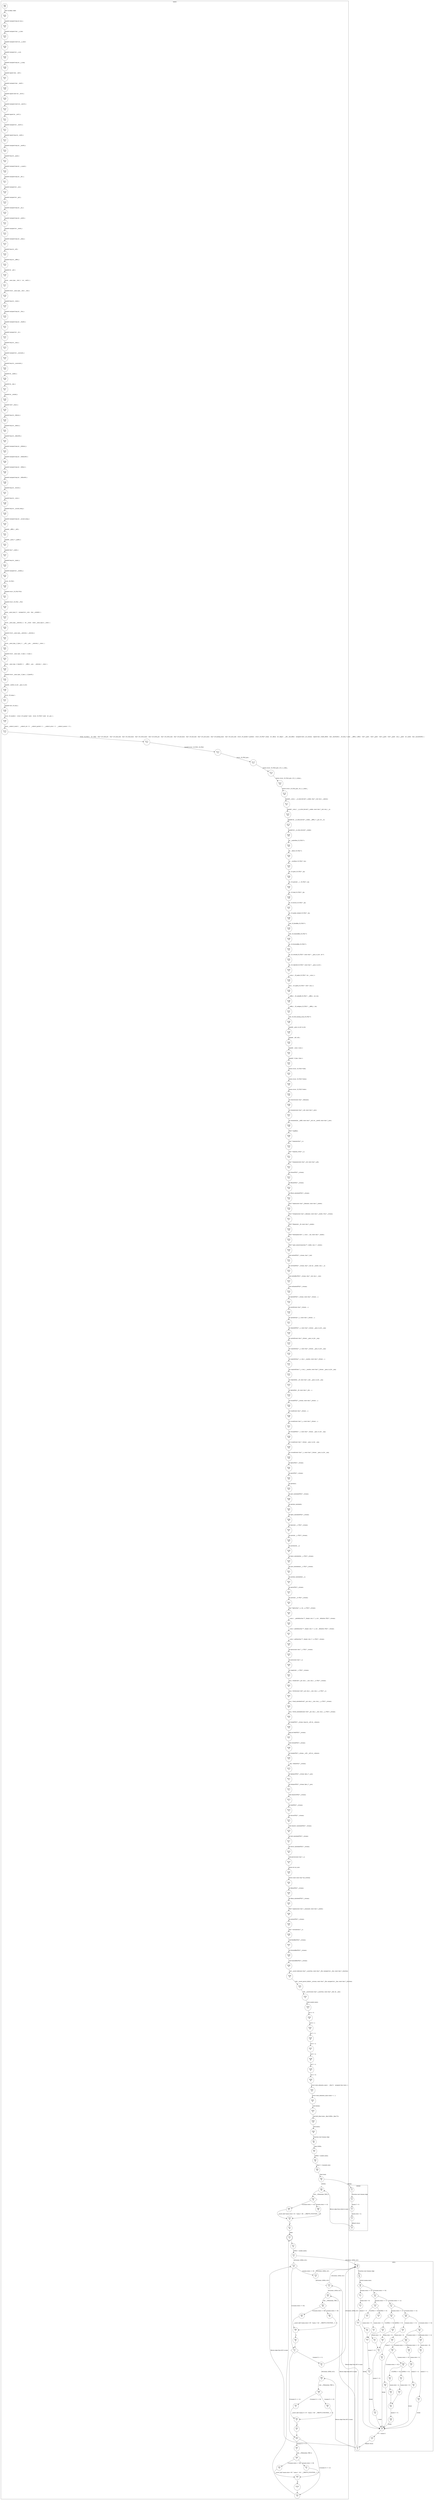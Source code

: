 digraph CFA {
60 [shape="circle" label="N60\n244"]
101 [shape="circle" label="N101\n243"]
102 [shape="circle" label="N102\n242"]
103 [shape="circle" label="N103\n241"]
104 [shape="circle" label="N104\n240"]
105 [shape="circle" label="N105\n239"]
106 [shape="circle" label="N106\n238"]
107 [shape="circle" label="N107\n237"]
108 [shape="circle" label="N108\n236"]
109 [shape="circle" label="N109\n235"]
110 [shape="circle" label="N110\n234"]
111 [shape="circle" label="N111\n233"]
112 [shape="circle" label="N112\n232"]
113 [shape="circle" label="N113\n231"]
114 [shape="circle" label="N114\n230"]
115 [shape="circle" label="N115\n229"]
116 [shape="circle" label="N116\n228"]
117 [shape="circle" label="N117\n227"]
118 [shape="circle" label="N118\n226"]
119 [shape="circle" label="N119\n225"]
120 [shape="circle" label="N120\n224"]
121 [shape="circle" label="N121\n223"]
122 [shape="circle" label="N122\n222"]
123 [shape="circle" label="N123\n221"]
124 [shape="circle" label="N124\n220"]
125 [shape="circle" label="N125\n219"]
126 [shape="circle" label="N126\n218"]
127 [shape="circle" label="N127\n217"]
128 [shape="circle" label="N128\n216"]
129 [shape="circle" label="N129\n215"]
130 [shape="circle" label="N130\n214"]
131 [shape="circle" label="N131\n213"]
132 [shape="circle" label="N132\n212"]
133 [shape="circle" label="N133\n211"]
134 [shape="circle" label="N134\n210"]
135 [shape="circle" label="N135\n209"]
136 [shape="circle" label="N136\n208"]
137 [shape="circle" label="N137\n207"]
138 [shape="circle" label="N138\n206"]
139 [shape="circle" label="N139\n205"]
140 [shape="circle" label="N140\n204"]
141 [shape="circle" label="N141\n203"]
142 [shape="circle" label="N142\n202"]
143 [shape="circle" label="N143\n201"]
144 [shape="circle" label="N144\n200"]
145 [shape="circle" label="N145\n199"]
146 [shape="circle" label="N146\n198"]
147 [shape="circle" label="N147\n197"]
148 [shape="circle" label="N148\n196"]
149 [shape="circle" label="N149\n195"]
150 [shape="circle" label="N150\n194"]
151 [shape="circle" label="N151\n193"]
152 [shape="circle" label="N152\n192"]
153 [shape="circle" label="N153\n191"]
154 [shape="circle" label="N154\n190"]
155 [shape="circle" label="N155\n189"]
156 [shape="circle" label="N156\n188"]
157 [shape="circle" label="N157\n187"]
158 [shape="circle" label="N158\n186"]
159 [shape="circle" label="N159\n185"]
160 [shape="circle" label="N160\n184"]
161 [shape="circle" label="N161\n183"]
162 [shape="circle" label="N162\n182"]
163 [shape="circle" label="N163\n181"]
164 [shape="circle" label="N164\n180"]
165 [shape="circle" label="N165\n179"]
166 [shape="circle" label="N166\n178"]
167 [shape="circle" label="N167\n177"]
168 [shape="circle" label="N168\n176"]
169 [shape="circle" label="N169\n175"]
170 [shape="circle" label="N170\n174"]
171 [shape="circle" label="N171\n173"]
172 [shape="circle" label="N172\n172"]
173 [shape="circle" label="N173\n171"]
174 [shape="circle" label="N174\n170"]
175 [shape="circle" label="N175\n169"]
176 [shape="circle" label="N176\n168"]
177 [shape="circle" label="N177\n167"]
178 [shape="circle" label="N178\n166"]
179 [shape="circle" label="N179\n165"]
180 [shape="circle" label="N180\n164"]
181 [shape="circle" label="N181\n163"]
182 [shape="circle" label="N182\n162"]
183 [shape="circle" label="N183\n161"]
184 [shape="circle" label="N184\n160"]
185 [shape="circle" label="N185\n159"]
186 [shape="circle" label="N186\n158"]
187 [shape="circle" label="N187\n157"]
188 [shape="circle" label="N188\n156"]
189 [shape="circle" label="N189\n155"]
190 [shape="circle" label="N190\n154"]
191 [shape="circle" label="N191\n153"]
192 [shape="circle" label="N192\n152"]
193 [shape="circle" label="N193\n151"]
194 [shape="circle" label="N194\n150"]
195 [shape="circle" label="N195\n149"]
196 [shape="circle" label="N196\n148"]
197 [shape="circle" label="N197\n147"]
198 [shape="circle" label="N198\n146"]
199 [shape="circle" label="N199\n145"]
200 [shape="circle" label="N200\n144"]
201 [shape="circle" label="N201\n143"]
202 [shape="circle" label="N202\n142"]
203 [shape="circle" label="N203\n141"]
204 [shape="circle" label="N204\n140"]
205 [shape="circle" label="N205\n139"]
206 [shape="circle" label="N206\n138"]
207 [shape="circle" label="N207\n137"]
208 [shape="circle" label="N208\n136"]
209 [shape="circle" label="N209\n135"]
210 [shape="circle" label="N210\n134"]
211 [shape="circle" label="N211\n133"]
212 [shape="circle" label="N212\n132"]
213 [shape="circle" label="N213\n131"]
214 [shape="circle" label="N214\n130"]
215 [shape="circle" label="N215\n129"]
216 [shape="circle" label="N216\n128"]
217 [shape="circle" label="N217\n127"]
218 [shape="circle" label="N218\n126"]
219 [shape="circle" label="N219\n125"]
220 [shape="circle" label="N220\n124"]
221 [shape="circle" label="N221\n123"]
222 [shape="circle" label="N222\n122"]
223 [shape="circle" label="N223\n121"]
224 [shape="circle" label="N224\n120"]
225 [shape="circle" label="N225\n119"]
226 [shape="circle" label="N226\n118"]
227 [shape="circle" label="N227\n117"]
228 [shape="circle" label="N228\n116"]
229 [shape="circle" label="N229\n115"]
230 [shape="circle" label="N230\n114"]
231 [shape="circle" label="N231\n113"]
232 [shape="circle" label="N232\n112"]
233 [shape="circle" label="N233\n111"]
234 [shape="circle" label="N234\n110"]
235 [shape="circle" label="N235\n109"]
236 [shape="circle" label="N236\n108"]
237 [shape="circle" label="N237\n107"]
238 [shape="circle" label="N238\n106"]
239 [shape="circle" label="N239\n105"]
240 [shape="circle" label="N240\n104"]
241 [shape="circle" label="N241\n103"]
242 [shape="circle" label="N242\n102"]
243 [shape="circle" label="N243\n101"]
244 [shape="circle" label="N244\n100"]
245 [shape="circle" label="N245\n99"]
246 [shape="circle" label="N246\n98"]
247 [shape="circle" label="N247\n97"]
248 [shape="circle" label="N248\n96"]
249 [shape="circle" label="N249\n95"]
250 [shape="circle" label="N250\n94"]
251 [shape="circle" label="N251\n93"]
252 [shape="circle" label="N252\n92"]
253 [shape="circle" label="N253\n91"]
254 [shape="circle" label="N254\n90"]
255 [shape="circle" label="N255\n89"]
256 [shape="circle" label="N256\n88"]
257 [shape="circle" label="N257\n87"]
258 [shape="circle" label="N258\n86"]
259 [shape="circle" label="N259\n85"]
260 [shape="circle" label="N260\n84"]
261 [shape="circle" label="N261\n83"]
262 [shape="circle" label="N262\n82"]
263 [shape="circle" label="N263\n81"]
264 [shape="circle" label="N264\n80"]
265 [shape="circle" label="N265\n79"]
266 [shape="circle" label="N266\n78"]
267 [shape="circle" label="N267\n77"]
268 [shape="circle" label="N268\n76"]
269 [shape="circle" label="N269\n75"]
270 [shape="circle" label="N270\n74"]
271 [shape="circle" label="N271\n73"]
272 [shape="circle" label="N272\n72"]
273 [shape="circle" label="N273\n71"]
274 [shape="circle" label="N274\n70"]
275 [shape="circle" label="N275\n69"]
276 [shape="circle" label="N276\n68"]
277 [shape="circle" label="N277\n67"]
278 [shape="circle" label="N278\n66"]
279 [shape="circle" label="N279\n65"]
280 [shape="circle" label="N280\n64"]
281 [shape="circle" label="N281\n63"]
282 [shape="circle" label="N282\n62"]
283 [shape="circle" label="N283\n61"]
284 [shape="circle" label="N284\n60"]
285 [shape="circle" label="N285\n59"]
286 [shape="circle" label="N286\n58"]
287 [shape="circle" label="N287\n57"]
288 [shape="circle" label="N288\n56"]
289 [shape="circle" label="N289\n55"]
290 [shape="circle" label="N290\n54"]
291 [shape="circle" label="N291\n53"]
292 [shape="circle" label="N292\n52"]
293 [shape="circle" label="N293\n51"]
294 [shape="circle" label="N294\n50"]
295 [shape="circle" label="N295\n49"]
296 [shape="circle" label="N296\n48"]
297 [shape="circle" label="N297\n47"]
298 [shape="circle" label="N298\n46"]
299 [shape="circle" label="N299\n45"]
300 [shape="circle" label="N300\n44"]
301 [shape="circle" label="N301\n43"]
302 [shape="circle" label="N302\n42"]
303 [shape="circle" label="N303\n41"]
304 [shape="circle" label="N304\n40"]
305 [shape="circle" label="N305\n39"]
61 [shape="circle" label="N61\n38"]
62 [shape="circle" label="N62\n37"]
63 [shape="circle" label="N63\n36"]
64 [shape="circle" label="N64\n35"]
65 [shape="circle" label="N65\n34"]
1 [shape="circle" label="N1\n4"]
2 [shape="circle" label="N2\n3"]
3 [shape="circle" label="N3\n2"]
4 [shape="circle" label="N4\n1"]
0 [shape="circle" label="N0\n0"]
66 [shape="circle" label="N66\n33"]
67 [shape="diamond" label="N67\n32"]
69 [shape="circle" label="N69\n31"]
70 [shape="circle" label="N70\n29"]
71 [shape="circle" label="N71\n28"]
72 [shape="doublecircle" label="N72\n27"]
73 [shape="circle" label="N73\n26"]
75 [shape="circle" label="N75\n25"]
6 [shape="circle" label="N6\n45"]
7 [shape="circle" label="N7\n44"]
8 [shape="diamond" label="N8\n43"]
12 [shape="diamond" label="N12\n42"]
17 [shape="diamond" label="N17\n41"]
26 [shape="diamond" label="N26\n40"]
35 [shape="diamond" label="N35\n39"]
40 [shape="diamond" label="N40\n38"]
45 [shape="diamond" label="N45\n37"]
50 [shape="circle" label="N50\n36"]
9 [shape="circle" label="N9\n2"]
58 [shape="circle" label="N58\n1"]
5 [shape="circle" label="N5\n0"]
80 [shape="circle" label="N80\n21"]
81 [shape="diamond" label="N81\n20"]
83 [shape="circle" label="N83\n19"]
84 [shape="circle" label="N84\n17"]
85 [shape="circle" label="N85\n16"]
77 [shape="diamond" label="N77\n15"]
86 [shape="diamond" label="N86\n7"]
94 [shape="circle" label="N94\n0"]
95 [shape="circle" label="N95\n6"]
96 [shape="diamond" label="N96\n5"]
98 [shape="circle" label="N98\n4"]
99 [shape="circle" label="N99\n2"]
100 [shape="circle" label="N100\n1"]
97 [shape="circle" label="N97\n3"]
87 [shape="circle" label="N87\n14"]
88 [shape="circle" label="N88\n13"]
89 [shape="diamond" label="N89\n12"]
91 [shape="circle" label="N91\n11"]
92 [shape="circle" label="N92\n9"]
93 [shape="circle" label="N93\n8"]
90 [shape="circle" label="N90\n10"]
82 [shape="circle" label="N82\n18"]
79 [shape="circle" label="N79\n22"]
76 [shape="diamond" label="N76\n24"]
78 [shape="circle" label="N78\n23"]
49 [shape="diamond" label="N49\n35"]
53 [shape="circle" label="N53\n34"]
55 [shape="circle" label="N55\n33"]
51 [shape="circle" label="N51\n30"]
56 [shape="circle" label="N56\n29"]
52 [shape="circle" label="N52\n32"]
54 [shape="circle" label="N54\n31"]
44 [shape="circle" label="N44\n28"]
46 [shape="circle" label="N46\n27"]
47 [shape="circle" label="N47\n26"]
39 [shape="circle" label="N39\n25"]
41 [shape="circle" label="N41\n24"]
42 [shape="circle" label="N42\n23"]
34 [shape="circle" label="N34\n22"]
36 [shape="circle" label="N36\n21"]
37 [shape="circle" label="N37\n20"]
25 [shape="diamond" label="N25\n19"]
29 [shape="circle" label="N29\n18"]
31 [shape="circle" label="N31\n17"]
27 [shape="circle" label="N27\n14"]
32 [shape="circle" label="N32\n13"]
28 [shape="circle" label="N28\n16"]
30 [shape="circle" label="N30\n15"]
16 [shape="diamond" label="N16\n12"]
20 [shape="circle" label="N20\n11"]
22 [shape="circle" label="N22\n10"]
18 [shape="circle" label="N18\n7"]
23 [shape="circle" label="N23\n6"]
19 [shape="circle" label="N19\n9"]
21 [shape="circle" label="N21\n8"]
11 [shape="circle" label="N11\n5"]
13 [shape="circle" label="N13\n4"]
14 [shape="circle" label="N14\n3"]
68 [shape="circle" label="N68\n30"]
node [shape="circle"]
subgraph cluster_b02 {
label="b02()"
6 -> 7 [label="Function start dummy edge"]
7 -> 8 [label="switch (smain.stato)"]
8 -> 11 [label="[(smain.stato) == 0]"]
8 -> 12 [label="[!((smain.stato) == 0)]"]
12 -> 16 [label="[(smain.stato) == 1]"]
12 -> 17 [label="[!((smain.stato) == 1)]"]
17 -> 25 [label="[(smain.stato) == 2]"]
17 -> 26 [label="[!((smain.stato) == 2)]"]
26 -> 34 [label="[(smain.stato) == 3]"]
26 -> 35 [label="[!((smain.stato) == 3)]"]
35 -> 39 [label="[(smain.stato) == 4]"]
35 -> 40 [label="[!((smain.stato) == 4)]"]
40 -> 44 [label="[(smain.stato) == 5]"]
40 -> 45 [label="[!((smain.stato) == 5)]"]
45 -> 49 [label="[(smain.stato) == 6]"]
45 -> 50 [label="[!((smain.stato) == 6)]"]
50 -> 9 [label=""]
9 -> 58 [label="*U = smain.U;"]
58 -> 5 [label="default return"]
49 -> 52 [label="[LINEA == 0]"]
49 -> 53 [label="[!(LINEA == 0)]"]
53 -> 55 [label="smain.stato = A;"]
55 -> 51 [label=""]
51 -> 56 [label="smain.U = 0;"]
56 -> 9 [label="break"]
52 -> 54 [label="smain.stato = E;"]
54 -> 51 [label=""]
44 -> 46 [label="smain.stato = G;"]
46 -> 47 [label="smain.U = 0;"]
47 -> 9 [label="break"]
39 -> 41 [label="smain.stato = B;"]
41 -> 42 [label="smain.U = 1;"]
42 -> 9 [label="break"]
34 -> 36 [label="smain.stato = E;"]
36 -> 37 [label="smain.U = 0;"]
37 -> 9 [label="break"]
25 -> 28 [label="[LINEA == 0]"]
25 -> 29 [label="[!(LINEA == 0)]"]
29 -> 31 [label="smain.stato = G;"]
31 -> 27 [label=""]
27 -> 32 [label="smain.U = 0;"]
32 -> 9 [label="break"]
28 -> 30 [label="smain.stato = D;"]
30 -> 27 [label=""]
16 -> 19 [label="[LINEA == 0]"]
16 -> 20 [label="[!(LINEA == 0)]"]
20 -> 22 [label="smain.stato = F;"]
22 -> 18 [label=""]
18 -> 23 [label="smain.U = 0;"]
23 -> 9 [label="break"]
19 -> 21 [label="smain.stato = C;"]
21 -> 18 [label=""]
11 -> 13 [label="smain.stato = B;"]
13 -> 14 [label="smain.U = 0;"]
14 -> 9 [label="break"]}
subgraph cluster_initial {
label="initial()"
1 -> 2 [label="Function start dummy edge"]
2 -> 3 [label="smain.U = 0;"]
3 -> 4 [label="smain.stato = A;"]
4 -> 0 [label="default return"]}
subgraph cluster_main {
label="main()"
60 -> 101 [label="INIT GLOBAL VARS"]
101 -> 102 [label="typedef unsigned long int size_t;"]
102 -> 103 [label="typedef unsigned char __u_char;"]
103 -> 104 [label="typedef unsigned short int __u_short;"]
104 -> 105 [label="typedef unsigned int __u_int;"]
105 -> 106 [label="typedef unsigned long int __u_long;"]
106 -> 107 [label="typedef signed char __int8_t;"]
107 -> 108 [label="typedef unsigned char __uint8_t;"]
108 -> 109 [label="typedef signed short int __int16_t;"]
109 -> 110 [label="typedef unsigned short int __uint16_t;"]
110 -> 111 [label="typedef signed int __int32_t;"]
111 -> 112 [label="typedef unsigned int __uint32_t;"]
112 -> 113 [label="typedef signed long int __int64_t;"]
113 -> 114 [label="typedef unsigned long int __uint64_t;"]
114 -> 115 [label="typedef long int __quad_t;"]
115 -> 116 [label="typedef unsigned long int __u_quad_t;"]
116 -> 117 [label="typedef unsigned long int __dev_t;"]
117 -> 118 [label="typedef unsigned int __uid_t;"]
118 -> 119 [label="typedef unsigned int __gid_t;"]
119 -> 120 [label="typedef unsigned long int __ino_t;"]
120 -> 121 [label="typedef unsigned long int __ino64_t;"]
121 -> 122 [label="typedef unsigned int __mode_t;"]
122 -> 123 [label="typedef unsigned long int __nlink_t;"]
123 -> 124 [label="typedef long int __off_t;"]
124 -> 125 [label="typedef long int __off64_t;"]
125 -> 126 [label="typedef int __pid_t;"]
126 -> 127 [label="struct __anon_type___fsid_t {   int __val[2]; } ;"]
127 -> 128 [label="typedef struct __anon_type___fsid_t __fsid_t;"]
128 -> 129 [label="typedef long int __clock_t;"]
129 -> 130 [label="typedef unsigned long int __rlim_t;"]
130 -> 131 [label="typedef unsigned long int __rlim64_t;"]
131 -> 132 [label="typedef unsigned int __id_t;"]
132 -> 133 [label="typedef long int __time_t;"]
133 -> 134 [label="typedef unsigned int __useconds_t;"]
134 -> 135 [label="typedef long int __suseconds_t;"]
135 -> 136 [label="typedef int __daddr_t;"]
136 -> 137 [label="typedef int __key_t;"]
137 -> 138 [label="typedef int __clockid_t;"]
138 -> 139 [label="typedef void *__timer_t;"]
139 -> 140 [label="typedef long int __blksize_t;"]
140 -> 141 [label="typedef long int __blkcnt_t;"]
141 -> 142 [label="typedef long int __blkcnt64_t;"]
142 -> 143 [label="typedef unsigned long int __fsblkcnt_t;"]
143 -> 144 [label="typedef unsigned long int __fsblkcnt64_t;"]
144 -> 145 [label="typedef unsigned long int __fsfilcnt_t;"]
145 -> 146 [label="typedef unsigned long int __fsfilcnt64_t;"]
146 -> 147 [label="typedef long int __fsword_t;"]
147 -> 148 [label="typedef long int __ssize_t;"]
148 -> 149 [label="typedef long int __syscall_slong_t;"]
149 -> 150 [label="typedef unsigned long int __syscall_ulong_t;"]
150 -> 151 [label="typedef __off64_t __loff_t;"]
151 -> 152 [label="typedef __quad_t *__qaddr_t;"]
152 -> 153 [label="typedef char *__caddr_t;"]
153 -> 154 [label="typedef long int __intptr_t;"]
154 -> 155 [label="typedef unsigned int __socklen_t;"]
155 -> 156 [label="struct _IO_FILE ;"]
156 -> 157 [label="typedef struct _IO_FILE FILE;"]
157 -> 158 [label="typedef struct _IO_FILE __FILE;"]
158 -> 159 [label="union __anon_type_0 {   unsigned int __wch;   char __wchb[4]; } ;"]
159 -> 160 [label="struct __anon_type___mbstate_t {   int __count;   union __anon_type_0 __value; } ;"]
160 -> 161 [label="typedef struct __anon_type___mbstate_t __mbstate_t;"]
161 -> 162 [label="struct __anon_type__G_fpos_t {   __off_t __pos;   __mbstate_t __state; } ;"]
162 -> 163 [label="typedef struct __anon_type__G_fpos_t _G_fpos_t;"]
163 -> 164 [label="struct __anon_type__G_fpos64_t {   __off64_t __pos;   __mbstate_t __state; } ;"]
164 -> 165 [label="typedef struct __anon_type__G_fpos_t _G_fpos64_t;"]
165 -> 166 [label="typedef __builtin_va_list __gnuc_va_list;"]
166 -> 167 [label="struct _IO_jump_t ;"]
167 -> 168 [label="typedef void _IO_lock_t;"]
168 -> 169 [label="struct _IO_marker {   struct _IO_marker *_next;   struct _IO_FILE *_sbuf;   int _pos; } ;"]
169 -> 170 [label="enum __codecvt_result {   __codecvt_ok = 0,   __codecvt_partial = 1,   __codecvt_error = 2,   __codecvt_noconv = 3 } ;"]
170 -> 171 [label="struct _IO_FILE {   int _flags;   char *_IO_read_ptr;   char *_IO_read_end;   char *_IO_read_base;   char *_IO_write_base;   char *_IO_write_ptr;   char *_IO_write_end;   char *_IO_buf_base;   char *_IO_buf_end;   char *_IO_save_base;   char *_IO_backup_base;   char *_IO_save_end;   struct _IO_marker *_markers;   struct _IO_FILE *_chain;   int _fileno;   int _flags2;   __off_t _old_offset;   unsigned short _cur_column;   signed char _vtable_offset;   char _shortbuf[1];   _IO_lock_t *_lock;   __off64_t _offset;   void *__pad1;   void *__pad2;   void *__pad3;   void *__pad4;   size_t __pad5;   int _mode;   char _unused2[40]; } ;"]
171 -> 172 [label="typedef struct _IO_FILE _IO_FILE;"]
172 -> 173 [label="struct _IO_FILE_plus ;"]
173 -> 174 [label="extern struct _IO_FILE_plus _IO_2_1_stdin_;"]
174 -> 175 [label="extern struct _IO_FILE_plus _IO_2_1_stdout_;"]
175 -> 176 [label="extern struct _IO_FILE_plus _IO_2_1_stderr_;"]
176 -> 177 [label="typedef __ssize_t  __io_read_fn(void *__cookie, char *__buf, size_t __nbytes);"]
177 -> 178 [label="typedef __ssize_t  __io_write_fn(void *__cookie, const char *__buf, size_t __n);"]
178 -> 179 [label="typedef int __io_seek_fn(void *__cookie, __off64_t *__pos, int __w);"]
179 -> 180 [label="typedef int __io_close_fn(void *__cookie);"]
180 -> 181 [label="int __underflow(_IO_FILE *);"]
181 -> 182 [label="int __uflow(_IO_FILE *);"]
182 -> 183 [label="int __overflow(_IO_FILE *, int);"]
183 -> 184 [label="int _IO_getc(_IO_FILE *__fp);"]
184 -> 185 [label="int _IO_putc(int __c, _IO_FILE *__fp);"]
185 -> 186 [label="int _IO_feof(_IO_FILE *__fp);"]
186 -> 187 [label="int _IO_ferror(_IO_FILE *__fp);"]
187 -> 188 [label="int _IO_peekc_locked(_IO_FILE *__fp);"]
188 -> 189 [label="void _IO_flockfile(_IO_FILE *);"]
189 -> 190 [label="void _IO_funlockfile(_IO_FILE *);"]
190 -> 191 [label="int _IO_ftrylockfile(_IO_FILE *);"]
191 -> 192 [label="int _IO_vfscanf(_IO_FILE *, const char *, __gnuc_va_list , int *);"]
192 -> 193 [label="int _IO_vfprintf(_IO_FILE *, const char *, __gnuc_va_list );"]
193 -> 194 [label="__ssize_t  _IO_padn(_IO_FILE *, int, __ssize_t );"]
194 -> 195 [label="size_t  _IO_sgetn(_IO_FILE *, void *, size_t );"]
195 -> 196 [label="__off64_t  _IO_seekoff(_IO_FILE *, __off64_t , int, int);"]
196 -> 197 [label="__off64_t  _IO_seekpos(_IO_FILE *, __off64_t , int);"]
197 -> 198 [label="void _IO_free_backup_area(_IO_FILE *);"]
198 -> 199 [label="typedef __gnuc_va_list va_list;"]
199 -> 200 [label="typedef __off_t off_t;"]
200 -> 201 [label="typedef __ssize_t ssize_t;"]
201 -> 202 [label="typedef _G_fpos_t fpos_t;"]
202 -> 203 [label="extern struct _IO_FILE *stdin;"]
203 -> 204 [label="extern struct _IO_FILE *stdout;"]
204 -> 205 [label="extern struct _IO_FILE *stderr;"]
205 -> 206 [label="int remove(const char *__filename);"]
206 -> 207 [label="int rename(const char *__old, const char *__new);"]
207 -> 208 [label="int renameat(int __oldfd, const char *__old, int __newfd, const char *__new);"]
208 -> 209 [label="FILE * tmpfile();"]
209 -> 210 [label="char * tmpnam(char *__s);"]
210 -> 211 [label="char * tmpnam_r(char *__s);"]
211 -> 212 [label="char * tempnam(const char *__dir, const char *__pfx);"]
212 -> 213 [label="int fclose(FILE *__stream);"]
213 -> 214 [label="int fflush(FILE *__stream);"]
214 -> 215 [label="int fflush_unlocked(FILE *__stream);"]
215 -> 216 [label="FILE * fopen(const char *__filename, const char *__modes);"]
216 -> 217 [label="FILE * freopen(const char *__filename, const char *__modes, FILE *__stream);"]
217 -> 218 [label="FILE * fdopen(int __fd, const char *__modes);"]
218 -> 219 [label="FILE * fmemopen(void *__s, size_t __len, const char *__modes);"]
219 -> 220 [label="FILE * open_memstream(char **__bufloc, size_t *__sizeloc);"]
220 -> 221 [label="void setbuf(FILE *__stream, char *__buf);"]
221 -> 222 [label="int setvbuf(FILE *__stream, char *__buf, int __modes, size_t __n);"]
222 -> 223 [label="void setbuffer(FILE *__stream, char *__buf, size_t __size);"]
223 -> 224 [label="void setlinebuf(FILE *__stream);"]
224 -> 225 [label="int fprintf(FILE *__stream, const char *__format, ...);"]
225 -> 226 [label="int printf(const char *__format, ...);"]
226 -> 227 [label="int sprintf(char *__s, const char *__format, ...);"]
227 -> 228 [label="int vfprintf(FILE *__s, const char *__format, __gnuc_va_list __arg);"]
228 -> 229 [label="int vprintf(const char *__format, __gnuc_va_list __arg);"]
229 -> 230 [label="int vsprintf(char *__s, const char *__format, __gnuc_va_list __arg);"]
230 -> 231 [label="int snprintf(char *__s, size_t __maxlen, const char *__format, ...);"]
231 -> 232 [label="int vsnprintf(char *__s, size_t __maxlen, const char *__format, __gnuc_va_list __arg);"]
232 -> 233 [label="int vdprintf(int __fd, const char *__fmt, __gnuc_va_list __arg);"]
233 -> 234 [label="int dprintf(int __fd, const char *__fmt, ...);"]
234 -> 235 [label="int fscanf(FILE *__stream, const char *__format, ...);"]
235 -> 236 [label="int scanf(const char *__format, ...);"]
236 -> 237 [label="int sscanf(const char *__s, const char *__format, ...);"]
237 -> 238 [label="int vfscanf(FILE *__s, const char *__format, __gnuc_va_list __arg);"]
238 -> 239 [label="int vscanf(const char *__format, __gnuc_va_list __arg);"]
239 -> 240 [label="int vsscanf(const char *__s, const char *__format, __gnuc_va_list __arg);"]
240 -> 241 [label="int fgetc(FILE *__stream);"]
241 -> 242 [label="int getc(FILE *__stream);"]
242 -> 243 [label="int getchar();"]
243 -> 244 [label="int getc_unlocked(FILE *__stream);"]
244 -> 245 [label="int getchar_unlocked();"]
245 -> 246 [label="int fgetc_unlocked(FILE *__stream);"]
246 -> 247 [label="int fputc(int __c, FILE *__stream);"]
247 -> 248 [label="int putc(int __c, FILE *__stream);"]
248 -> 249 [label="int putchar(int __c);"]
249 -> 250 [label="int fputc_unlocked(int __c, FILE *__stream);"]
250 -> 251 [label="int putc_unlocked(int __c, FILE *__stream);"]
251 -> 252 [label="int putchar_unlocked(int __c);"]
252 -> 253 [label="int getw(FILE *__stream);"]
253 -> 254 [label="int putw(int __w, FILE *__stream);"]
254 -> 255 [label="char * fgets(char *__s, int __n, FILE *__stream);"]
255 -> 256 [label="__ssize_t  __getdelim(char **__lineptr, size_t *__n, int __delimiter, FILE *__stream);"]
256 -> 257 [label="__ssize_t  getdelim(char **__lineptr, size_t *__n, int __delimiter, FILE *__stream);"]
257 -> 258 [label="__ssize_t  getline(char **__lineptr, size_t *__n, FILE *__stream);"]
258 -> 259 [label="int fputs(const char *__s, FILE *__stream);"]
259 -> 260 [label="int puts(const char *__s);"]
260 -> 261 [label="int ungetc(int __c, FILE *__stream);"]
261 -> 262 [label="size_t  fread(void *__ptr, size_t __size, size_t __n, FILE *__stream);"]
262 -> 263 [label="size_t  fwrite(const void *__ptr, size_t __size, size_t __n, FILE *__s);"]
263 -> 264 [label="size_t  fread_unlocked(void *__ptr, size_t __size, size_t __n, FILE *__stream);"]
264 -> 265 [label="size_t  fwrite_unlocked(const void *__ptr, size_t __size, size_t __n, FILE *__stream);"]
265 -> 266 [label="int fseek(FILE *__stream, long int __off, int __whence);"]
266 -> 267 [label="long int ftell(FILE *__stream);"]
267 -> 268 [label="void rewind(FILE *__stream);"]
268 -> 269 [label="int fseeko(FILE *__stream, __off_t __off, int __whence);"]
269 -> 270 [label="__off_t  ftello(FILE *__stream);"]
270 -> 271 [label="int fgetpos(FILE *__stream, fpos_t *__pos);"]
271 -> 272 [label="int fsetpos(FILE *__stream, fpos_t *__pos);"]
272 -> 273 [label="void clearerr(FILE *__stream);"]
273 -> 274 [label="int feof(FILE *__stream);"]
274 -> 275 [label="int ferror(FILE *__stream);"]
275 -> 276 [label="void clearerr_unlocked(FILE *__stream);"]
276 -> 277 [label="int feof_unlocked(FILE *__stream);"]
277 -> 278 [label="int ferror_unlocked(FILE *__stream);"]
278 -> 279 [label="void perror(const char *__s);"]
279 -> 280 [label="extern int sys_nerr;"]
280 -> 281 [label="extern const const char *sys_errlist[];"]
281 -> 282 [label="int fileno(FILE *__stream);"]
282 -> 283 [label="int fileno_unlocked(FILE *__stream);"]
283 -> 284 [label="FILE * popen(const char *__command, const char *__modes);"]
284 -> 285 [label="int pclose(FILE *__stream);"]
285 -> 286 [label="char * ctermid(char *__s);"]
286 -> 287 [label="void flockfile(FILE *__stream);"]
287 -> 288 [label="int ftrylockfile(FILE *__stream);"]
288 -> 289 [label="void funlockfile(FILE *__stream);"]
289 -> 290 [label="void __assert_fail(const char *__assertion, const char *__file, unsigned int __line, const char *__function);"]
290 -> 291 [label="void __assert_perror_fail(int __errnum, const char *__file, unsigned int __line, const char *__function);"]
291 -> 292 [label="void __assert(const char *__assertion, const char *__file, int __line);"]
292 -> 293 [label="_Bool nondet_bool();"]
293 -> 294 [label="int A = 0;"]
294 -> 295 [label="int B = 1;"]
295 -> 296 [label="int C = 2;"]
296 -> 297 [label="int D = 3;"]
297 -> 298 [label="int E = 4;"]
298 -> 299 [label="int F = 5;"]
299 -> 300 [label="int G = 6;"]
300 -> 301 [label="struct state_elements_main {   _Bool U;   unsigned char stato; } ;"]
301 -> 302 [label="struct state_elements_main smain = {  };"]
302 -> 303 [label="void initial();"]
303 -> 304 [label="void b02(_Bool clock, _Bool LINEA, _Bool *U);"]
304 -> 305 [label="void main();"]
305 -> 61 [label="Function start dummy edge"]
61 -> 62 [label="_Bool LINEA;"]
62 -> 63 [label="LINEA = nondet_bool();"]
63 -> 64 [label="_Bool U = &nondet_bool;"]
64 -> 65 [label="_Bool clock;"]
65 -> 66 [label="initial();" style="dotted" arrowhead="empty"]
66 -> 67 [label="void __CPAchecker_TMP_0;"]
67 -> 68 [label="[(smain.stato) == A]"]
67 -> 69 [label="[!((smain.stato) == A)]"]
69 -> 70 [label="__assert_fail(\"smain.stato==A\", \"main.c\", 86, \"__PRETTY_FUNCTION__\");"]
70 -> 71 [label="0;"]
71 -> 72 [label="while"]
72 -> 73 [label=""]
73 -> 75 [label="LINEA = nondet_bool();"]
75 -> 76 [label="b02(clock, LINEA, &U);" style="dotted" arrowhead="empty"]
80 -> 81 [label="void __CPAchecker_TMP_1;"]
81 -> 82 [label="[(smain.stato) == B]"]
81 -> 83 [label="[!((smain.stato) == B)]"]
83 -> 84 [label="__assert_fail(\"smain.stato==B\", \"main.c\", 94, \"__PRETTY_FUNCTION__\");"]
84 -> 85 [label="0;"]
85 -> 77 [label=""]
77 -> 87 [label="[(smain.U) == 1]"]
77 -> 86 [label="[!((smain.U) == 1)]"]
86 -> 95 [label="[(smain.U) == 1]"]
86 -> 94 [label="[!((smain.U) == 1)]"]
94 -> 72 [label=""]
95 -> 96 [label="void __CPAchecker_TMP_3;"]
96 -> 97 [label="[(smain.stato) == B]"]
96 -> 98 [label="[!((smain.stato) == B)]"]
98 -> 99 [label="__assert_fail(\"smain.stato==B\", \"main.c\", 101, \"__PRETTY_FUNCTION__\");"]
99 -> 100 [label="0;"]
100 -> 94 [label=""]
97 -> 99 [label="0;"]
87 -> 88 [label="b02(clock, LINEA, &U);" style="dotted" arrowhead="empty"]
88 -> 89 [label="void __CPAchecker_TMP_2;"]
89 -> 90 [label="[(smain.U) == 0]"]
89 -> 91 [label="[!((smain.U) == 0)]"]
91 -> 92 [label="__assert_fail(\"smain.U==0\", \"main.c\", 98, \"__PRETTY_FUNCTION__\");"]
92 -> 93 [label="0;"]
93 -> 86 [label=""]
90 -> 92 [label="0;"]
82 -> 84 [label="0;"]
79 -> 80 [label="b02(clock, LINEA, &U);" style="dotted" arrowhead="empty"]
76 -> 78 [label="[(smain.stato) == D]"]
76 -> 77 [label="[!((smain.stato) == D)]"]
78 -> 79 [label="b02(clock, LINEA, &U);" style="dotted" arrowhead="empty"]
68 -> 70 [label="0;"]}
65 -> 1 [label="initial()"]
0 -> 66 [label="Return edge from initial to main"]
75 -> 6 [label="b02(clock, LINEA, &U)"]
5 -> 76 [label="Return edge from b02 to main"]
5 -> 88 [label="Return edge from b02 to main"]
5 -> 79 [label="Return edge from b02 to main"]
5 -> 80 [label="Return edge from b02 to main"]
87 -> 6 [label="b02(clock, LINEA, &U)"]
79 -> 6 [label="b02(clock, LINEA, &U)"]
78 -> 6 [label="b02(clock, LINEA, &U)"]}